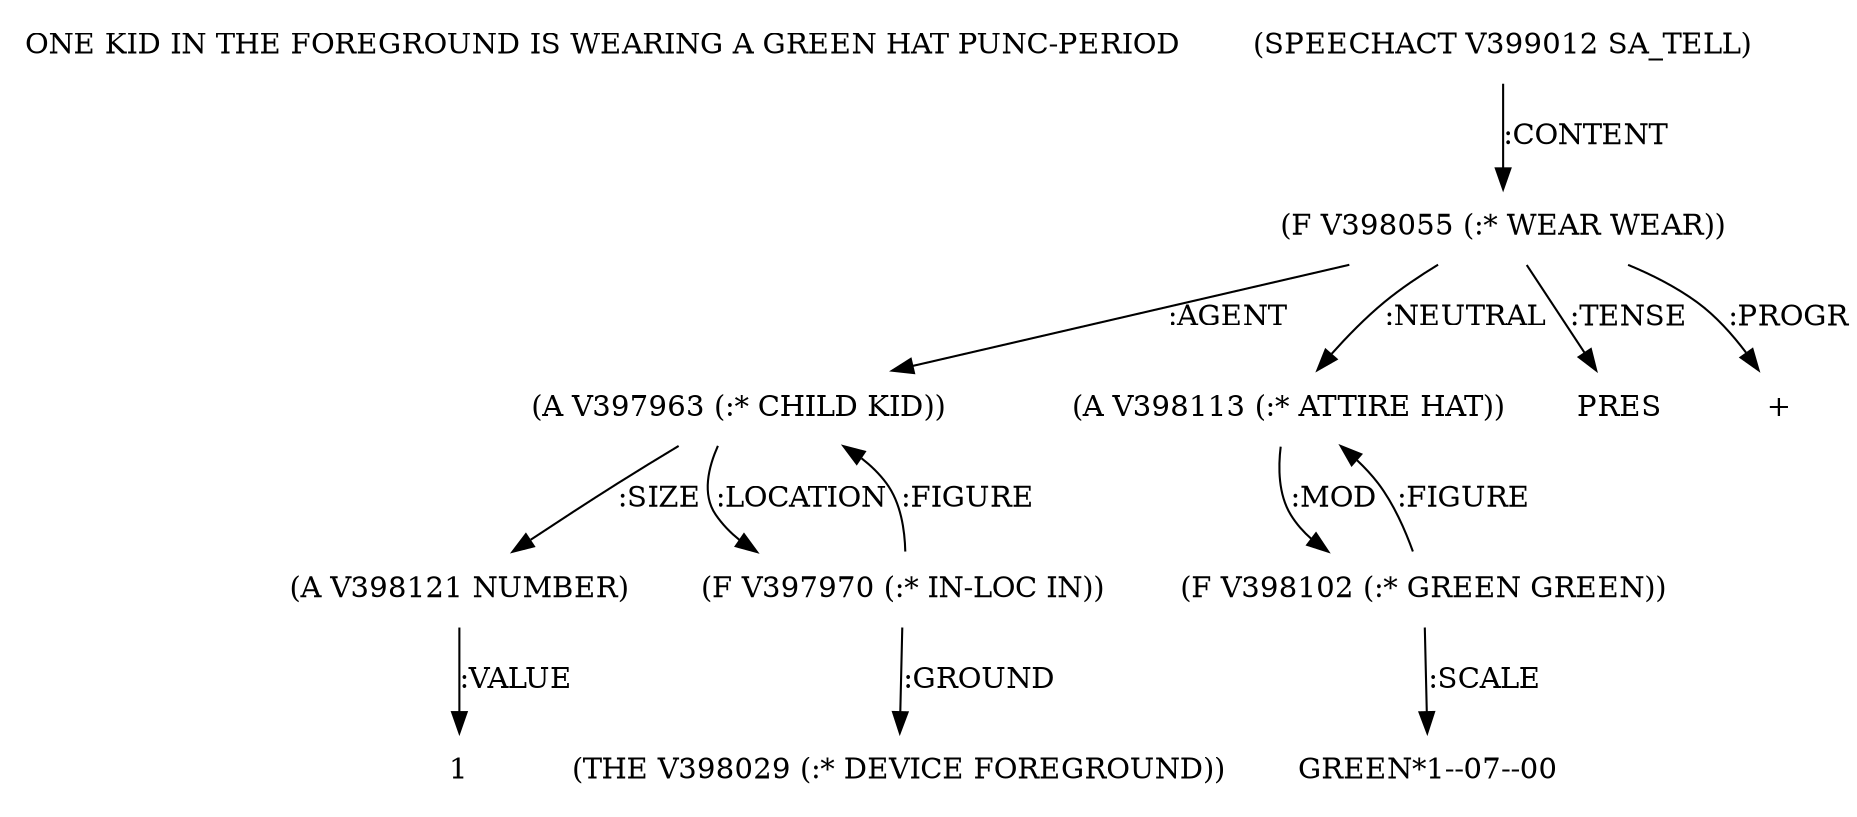 digraph Terms {
  node [shape=none]
  "ONE KID IN THE FOREGROUND IS WEARING A GREEN HAT PUNC-PERIOD"
  "V399012" [label="(SPEECHACT V399012 SA_TELL)"]
  "V399012" -> "V398055" [label=":CONTENT"]
  "V398055" [label="(F V398055 (:* WEAR WEAR))"]
  "V398055" -> "V397963" [label=":AGENT"]
  "V398055" -> "V398113" [label=":NEUTRAL"]
  "V398055" -> "NT399472" [label=":TENSE"]
  "NT399472" [label="PRES"]
  "V398055" -> "NT399473" [label=":PROGR"]
  "NT399473" [label="+"]
  "V397963" [label="(A V397963 (:* CHILD KID))"]
  "V397963" -> "V398121" [label=":SIZE"]
  "V397963" -> "V397970" [label=":LOCATION"]
  "V398121" [label="(A V398121 NUMBER)"]
  "V398121" -> "NT399474" [label=":VALUE"]
  "NT399474" [label="1"]
  "V397970" [label="(F V397970 (:* IN-LOC IN))"]
  "V397970" -> "V398029" [label=":GROUND"]
  "V397970" -> "V397963" [label=":FIGURE"]
  "V398029" [label="(THE V398029 (:* DEVICE FOREGROUND))"]
  "V398113" [label="(A V398113 (:* ATTIRE HAT))"]
  "V398113" -> "V398102" [label=":MOD"]
  "V398102" [label="(F V398102 (:* GREEN GREEN))"]
  "V398102" -> "V398113" [label=":FIGURE"]
  "V398102" -> "NT399475" [label=":SCALE"]
  "NT399475" [label="GREEN*1--07--00"]
}
